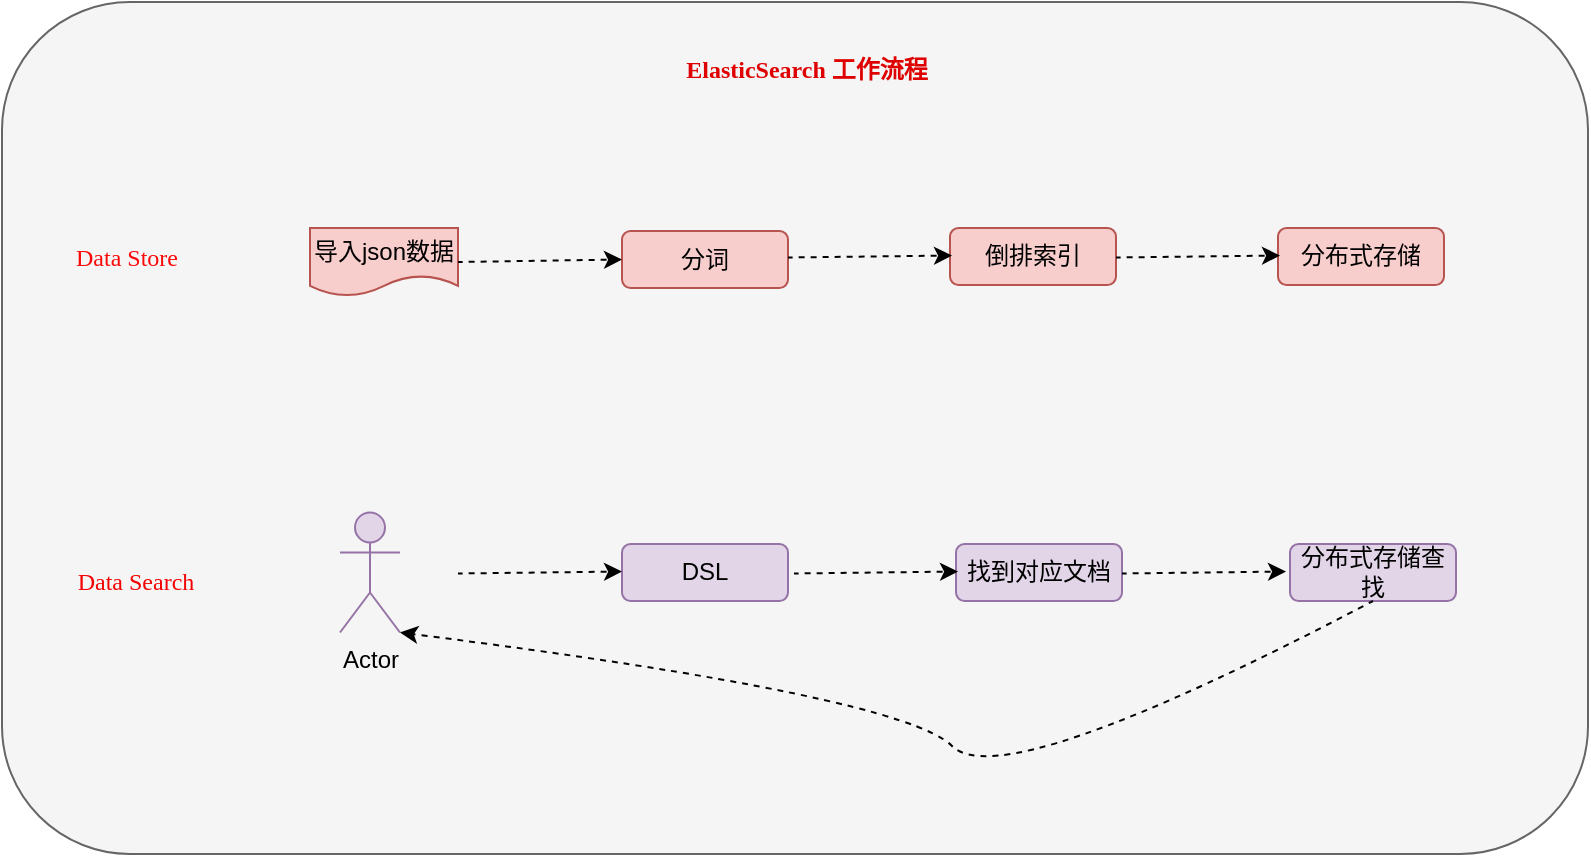 <mxfile version="24.2.2" type="github">
  <diagram name="第 1 页" id="ZL9qVU3qok0f7QduF29Z">
    <mxGraphModel dx="954" dy="558" grid="0" gridSize="10" guides="1" tooltips="1" connect="1" arrows="1" fold="1" page="1" pageScale="1" pageWidth="827" pageHeight="1169" math="0" shadow="0">
      <root>
        <mxCell id="0" />
        <mxCell id="1" parent="0" />
        <mxCell id="MEa7iceHTZBJ89R8HCEE-1" value="" style="rounded=1;whiteSpace=wrap;html=1;fillColor=#f5f5f5;fontColor=#f20202;strokeColor=#666666;" vertex="1" parent="1">
          <mxGeometry x="11" y="62" width="793" height="426" as="geometry" />
        </mxCell>
        <mxCell id="MEa7iceHTZBJ89R8HCEE-2" value="ElasticSearch 工作流程" style="text;html=1;align=center;verticalAlign=middle;whiteSpace=wrap;rounded=0;fontColor=#df0101;fontStyle=1;fontFamily=Comic Sans MS;" vertex="1" parent="1">
          <mxGeometry x="330" y="81" width="167" height="30" as="geometry" />
        </mxCell>
        <mxCell id="MEa7iceHTZBJ89R8HCEE-3" value="Data Store" style="text;html=1;align=center;verticalAlign=middle;whiteSpace=wrap;rounded=0;fontFamily=Comic Sans MS;fontColor=#fb0909;" vertex="1" parent="1">
          <mxGeometry x="36" y="175" width="75" height="30" as="geometry" />
        </mxCell>
        <mxCell id="MEa7iceHTZBJ89R8HCEE-4" value="Data Search" style="text;html=1;align=center;verticalAlign=middle;whiteSpace=wrap;rounded=0;fontFamily=Comic Sans MS;fontColor=#f20202;" vertex="1" parent="1">
          <mxGeometry x="36" y="336.75" width="84" height="30" as="geometry" />
        </mxCell>
        <mxCell id="MEa7iceHTZBJ89R8HCEE-5" value="导入json数据" style="shape=document;whiteSpace=wrap;html=1;boundedLbl=1;fillColor=#f8cecc;strokeColor=#b85450;" vertex="1" parent="1">
          <mxGeometry x="165" y="175" width="74" height="34" as="geometry" />
        </mxCell>
        <mxCell id="MEa7iceHTZBJ89R8HCEE-6" value="分词" style="rounded=1;whiteSpace=wrap;html=1;fillColor=#f8cecc;strokeColor=#b85450;" vertex="1" parent="1">
          <mxGeometry x="321" y="176.5" width="83" height="28.5" as="geometry" />
        </mxCell>
        <mxCell id="MEa7iceHTZBJ89R8HCEE-7" value="倒排索引" style="rounded=1;whiteSpace=wrap;html=1;fillColor=#f8cecc;strokeColor=#b85450;" vertex="1" parent="1">
          <mxGeometry x="485" y="175" width="83" height="28.5" as="geometry" />
        </mxCell>
        <mxCell id="MEa7iceHTZBJ89R8HCEE-8" value="分布式存储" style="rounded=1;whiteSpace=wrap;html=1;fillColor=#f8cecc;strokeColor=#b85450;" vertex="1" parent="1">
          <mxGeometry x="649" y="175" width="83" height="28.5" as="geometry" />
        </mxCell>
        <mxCell id="MEa7iceHTZBJ89R8HCEE-9" value="Actor" style="shape=umlActor;verticalLabelPosition=bottom;verticalAlign=top;html=1;outlineConnect=0;fillColor=#e1d5e7;strokeColor=#9673a6;" vertex="1" parent="1">
          <mxGeometry x="180" y="317.25" width="30" height="60" as="geometry" />
        </mxCell>
        <mxCell id="MEa7iceHTZBJ89R8HCEE-10" value="DSL" style="rounded=1;whiteSpace=wrap;html=1;fillColor=#e1d5e7;strokeColor=#9673a6;" vertex="1" parent="1">
          <mxGeometry x="321" y="333" width="83" height="28.5" as="geometry" />
        </mxCell>
        <mxCell id="MEa7iceHTZBJ89R8HCEE-11" value="找到对应文档" style="rounded=1;whiteSpace=wrap;html=1;fillColor=#e1d5e7;strokeColor=#9673a6;" vertex="1" parent="1">
          <mxGeometry x="488" y="333" width="83" height="28.5" as="geometry" />
        </mxCell>
        <mxCell id="MEa7iceHTZBJ89R8HCEE-12" value="分布式存储查找" style="rounded=1;whiteSpace=wrap;html=1;fillColor=#e1d5e7;strokeColor=#9673a6;" vertex="1" parent="1">
          <mxGeometry x="655" y="333" width="83" height="28.5" as="geometry" />
        </mxCell>
        <mxCell id="MEa7iceHTZBJ89R8HCEE-13" value="" style="endArrow=classic;html=1;rounded=0;entryX=0;entryY=0.5;entryDx=0;entryDy=0;exitX=1;exitY=0.5;exitDx=0;exitDy=0;dashed=1;flowAnimation=1;" edge="1" parent="1" source="MEa7iceHTZBJ89R8HCEE-5" target="MEa7iceHTZBJ89R8HCEE-6">
          <mxGeometry width="50" height="50" relative="1" as="geometry">
            <mxPoint x="387" y="310" as="sourcePoint" />
            <mxPoint x="437" y="265" as="targetPoint" />
          </mxGeometry>
        </mxCell>
        <mxCell id="MEa7iceHTZBJ89R8HCEE-14" value="" style="endArrow=classic;html=1;rounded=0;entryX=0;entryY=0.5;entryDx=0;entryDy=0;exitX=1;exitY=0.5;exitDx=0;exitDy=0;dashed=1;flowAnimation=1;" edge="1" parent="1">
          <mxGeometry width="50" height="50" relative="1" as="geometry">
            <mxPoint x="404" y="189.75" as="sourcePoint" />
            <mxPoint x="486" y="188.75" as="targetPoint" />
          </mxGeometry>
        </mxCell>
        <mxCell id="MEa7iceHTZBJ89R8HCEE-15" value="" style="endArrow=classic;html=1;rounded=0;entryX=0;entryY=0.5;entryDx=0;entryDy=0;exitX=1;exitY=0.5;exitDx=0;exitDy=0;dashed=1;flowAnimation=1;" edge="1" parent="1">
          <mxGeometry width="50" height="50" relative="1" as="geometry">
            <mxPoint x="568" y="189.75" as="sourcePoint" />
            <mxPoint x="650" y="188.75" as="targetPoint" />
          </mxGeometry>
        </mxCell>
        <mxCell id="MEa7iceHTZBJ89R8HCEE-16" value="" style="endArrow=classic;html=1;rounded=0;entryX=0;entryY=0.5;entryDx=0;entryDy=0;exitX=1;exitY=0.5;exitDx=0;exitDy=0;dashed=1;flowAnimation=1;" edge="1" parent="1">
          <mxGeometry width="50" height="50" relative="1" as="geometry">
            <mxPoint x="239" y="347.75" as="sourcePoint" />
            <mxPoint x="321" y="346.75" as="targetPoint" />
          </mxGeometry>
        </mxCell>
        <mxCell id="MEa7iceHTZBJ89R8HCEE-18" value="" style="endArrow=classic;html=1;rounded=0;entryX=0;entryY=0.5;entryDx=0;entryDy=0;exitX=1;exitY=0.5;exitDx=0;exitDy=0;dashed=1;flowAnimation=1;" edge="1" parent="1">
          <mxGeometry width="50" height="50" relative="1" as="geometry">
            <mxPoint x="407" y="347.75" as="sourcePoint" />
            <mxPoint x="489" y="346.75" as="targetPoint" />
          </mxGeometry>
        </mxCell>
        <mxCell id="MEa7iceHTZBJ89R8HCEE-19" value="" style="endArrow=classic;html=1;rounded=0;entryX=0;entryY=0.5;entryDx=0;entryDy=0;exitX=1;exitY=0.5;exitDx=0;exitDy=0;dashed=1;flowAnimation=1;" edge="1" parent="1">
          <mxGeometry width="50" height="50" relative="1" as="geometry">
            <mxPoint x="571" y="347.75" as="sourcePoint" />
            <mxPoint x="653" y="346.75" as="targetPoint" />
          </mxGeometry>
        </mxCell>
        <mxCell id="MEa7iceHTZBJ89R8HCEE-21" value="" style="curved=1;endArrow=classic;html=1;rounded=0;exitX=0.5;exitY=1;exitDx=0;exitDy=0;entryX=1;entryY=1;entryDx=0;entryDy=0;entryPerimeter=0;dashed=1;flowAnimation=1;" edge="1" parent="1" source="MEa7iceHTZBJ89R8HCEE-12" target="MEa7iceHTZBJ89R8HCEE-9">
          <mxGeometry width="50" height="50" relative="1" as="geometry">
            <mxPoint x="461" y="459" as="sourcePoint" />
            <mxPoint x="511" y="409" as="targetPoint" />
            <Array as="points">
              <mxPoint x="511" y="459" />
              <mxPoint x="461" y="409" />
            </Array>
          </mxGeometry>
        </mxCell>
      </root>
    </mxGraphModel>
  </diagram>
</mxfile>
